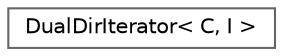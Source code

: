 digraph "Graphical Class Hierarchy"
{
 // INTERACTIVE_SVG=YES
 // LATEX_PDF_SIZE
  bgcolor="transparent";
  edge [fontname=Helvetica,fontsize=10,labelfontname=Helvetica,labelfontsize=10];
  node [fontname=Helvetica,fontsize=10,shape=box,height=0.2,width=0.4];
  rankdir="LR";
  Node0 [label="DualDirIterator\< C, I \>",height=0.2,width=0.4,color="grey40", fillcolor="white", style="filled",URL="$dd/d23/class_dual_dir_iterator.html",tooltip="helper class representing an iterator that can iterate forwards or backwards"];
}
